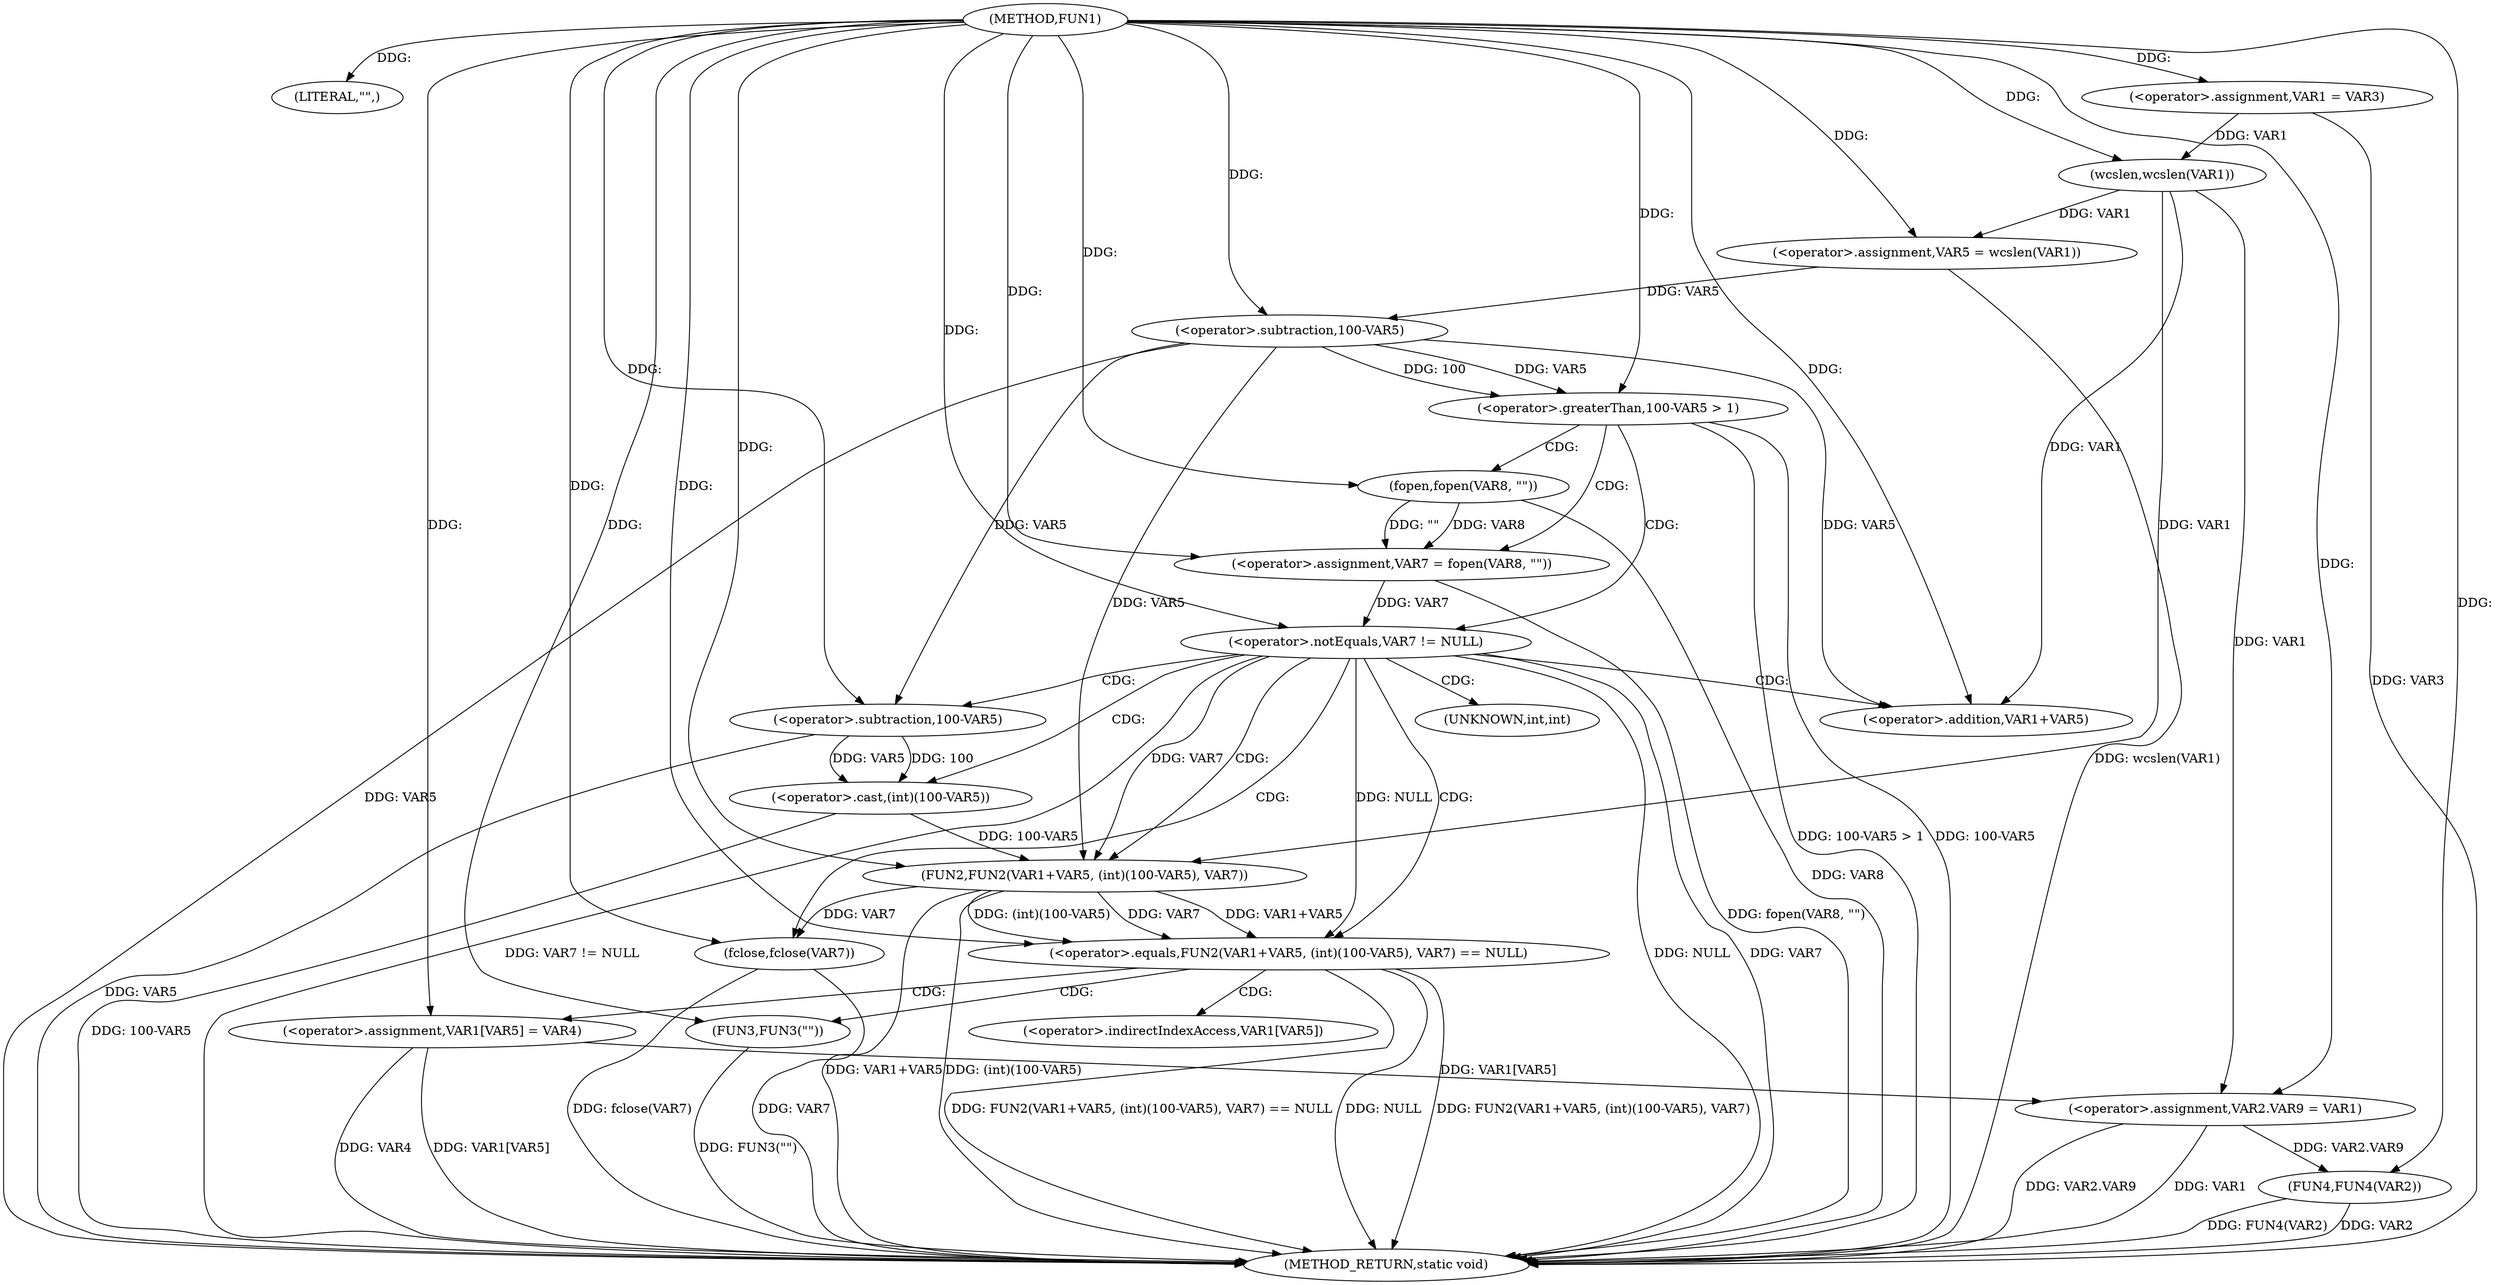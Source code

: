 digraph FUN1 {  
"1000100" [label = "(METHOD,FUN1)" ]
"1000162" [label = "(METHOD_RETURN,static void)" ]
"1000104" [label = "(LITERAL,\"\",)" ]
"1000105" [label = "(<operator>.assignment,VAR1 = VAR3)" ]
"1000110" [label = "(<operator>.assignment,VAR5 = wcslen(VAR1))" ]
"1000112" [label = "(wcslen,wcslen(VAR1))" ]
"1000116" [label = "(<operator>.greaterThan,100-VAR5 > 1)" ]
"1000117" [label = "(<operator>.subtraction,100-VAR5)" ]
"1000122" [label = "(<operator>.assignment,VAR7 = fopen(VAR8, \"\"))" ]
"1000124" [label = "(fopen,fopen(VAR8, \"\"))" ]
"1000128" [label = "(<operator>.notEquals,VAR7 != NULL)" ]
"1000133" [label = "(<operator>.equals,FUN2(VAR1+VAR5, (int)(100-VAR5), VAR7) == NULL)" ]
"1000134" [label = "(FUN2,FUN2(VAR1+VAR5, (int)(100-VAR5), VAR7))" ]
"1000135" [label = "(<operator>.addition,VAR1+VAR5)" ]
"1000138" [label = "(<operator>.cast,(int)(100-VAR5))" ]
"1000140" [label = "(<operator>.subtraction,100-VAR5)" ]
"1000146" [label = "(FUN3,FUN3(\"\"))" ]
"1000148" [label = "(<operator>.assignment,VAR1[VAR5] = VAR4)" ]
"1000153" [label = "(fclose,fclose(VAR7))" ]
"1000155" [label = "(<operator>.assignment,VAR2.VAR9 = VAR1)" ]
"1000160" [label = "(FUN4,FUN4(VAR2))" ]
"1000139" [label = "(UNKNOWN,int,int)" ]
"1000149" [label = "(<operator>.indirectIndexAccess,VAR1[VAR5])" ]
  "1000128" -> "1000162"  [ label = "DDG: NULL"] 
  "1000140" -> "1000162"  [ label = "DDG: VAR5"] 
  "1000124" -> "1000162"  [ label = "DDG: VAR8"] 
  "1000105" -> "1000162"  [ label = "DDG: VAR3"] 
  "1000160" -> "1000162"  [ label = "DDG: FUN4(VAR2)"] 
  "1000153" -> "1000162"  [ label = "DDG: fclose(VAR7)"] 
  "1000153" -> "1000162"  [ label = "DDG: VAR7"] 
  "1000117" -> "1000162"  [ label = "DDG: VAR5"] 
  "1000146" -> "1000162"  [ label = "DDG: FUN3(\"\")"] 
  "1000122" -> "1000162"  [ label = "DDG: fopen(VAR8, \"\")"] 
  "1000155" -> "1000162"  [ label = "DDG: VAR1"] 
  "1000116" -> "1000162"  [ label = "DDG: 100-VAR5"] 
  "1000138" -> "1000162"  [ label = "DDG: 100-VAR5"] 
  "1000148" -> "1000162"  [ label = "DDG: VAR4"] 
  "1000128" -> "1000162"  [ label = "DDG: VAR7"] 
  "1000133" -> "1000162"  [ label = "DDG: NULL"] 
  "1000133" -> "1000162"  [ label = "DDG: FUN2(VAR1+VAR5, (int)(100-VAR5), VAR7)"] 
  "1000148" -> "1000162"  [ label = "DDG: VAR1[VAR5]"] 
  "1000133" -> "1000162"  [ label = "DDG: FUN2(VAR1+VAR5, (int)(100-VAR5), VAR7) == NULL"] 
  "1000110" -> "1000162"  [ label = "DDG: wcslen(VAR1)"] 
  "1000134" -> "1000162"  [ label = "DDG: VAR1+VAR5"] 
  "1000134" -> "1000162"  [ label = "DDG: (int)(100-VAR5)"] 
  "1000128" -> "1000162"  [ label = "DDG: VAR7 != NULL"] 
  "1000155" -> "1000162"  [ label = "DDG: VAR2.VAR9"] 
  "1000160" -> "1000162"  [ label = "DDG: VAR2"] 
  "1000116" -> "1000162"  [ label = "DDG: 100-VAR5 > 1"] 
  "1000100" -> "1000104"  [ label = "DDG: "] 
  "1000100" -> "1000105"  [ label = "DDG: "] 
  "1000112" -> "1000110"  [ label = "DDG: VAR1"] 
  "1000100" -> "1000110"  [ label = "DDG: "] 
  "1000105" -> "1000112"  [ label = "DDG: VAR1"] 
  "1000100" -> "1000112"  [ label = "DDG: "] 
  "1000117" -> "1000116"  [ label = "DDG: 100"] 
  "1000117" -> "1000116"  [ label = "DDG: VAR5"] 
  "1000100" -> "1000117"  [ label = "DDG: "] 
  "1000110" -> "1000117"  [ label = "DDG: VAR5"] 
  "1000100" -> "1000116"  [ label = "DDG: "] 
  "1000124" -> "1000122"  [ label = "DDG: VAR8"] 
  "1000124" -> "1000122"  [ label = "DDG: \"\""] 
  "1000100" -> "1000122"  [ label = "DDG: "] 
  "1000100" -> "1000124"  [ label = "DDG: "] 
  "1000122" -> "1000128"  [ label = "DDG: VAR7"] 
  "1000100" -> "1000128"  [ label = "DDG: "] 
  "1000134" -> "1000133"  [ label = "DDG: VAR1+VAR5"] 
  "1000134" -> "1000133"  [ label = "DDG: (int)(100-VAR5)"] 
  "1000134" -> "1000133"  [ label = "DDG: VAR7"] 
  "1000112" -> "1000134"  [ label = "DDG: VAR1"] 
  "1000100" -> "1000134"  [ label = "DDG: "] 
  "1000117" -> "1000134"  [ label = "DDG: VAR5"] 
  "1000112" -> "1000135"  [ label = "DDG: VAR1"] 
  "1000100" -> "1000135"  [ label = "DDG: "] 
  "1000117" -> "1000135"  [ label = "DDG: VAR5"] 
  "1000138" -> "1000134"  [ label = "DDG: 100-VAR5"] 
  "1000140" -> "1000138"  [ label = "DDG: 100"] 
  "1000140" -> "1000138"  [ label = "DDG: VAR5"] 
  "1000100" -> "1000140"  [ label = "DDG: "] 
  "1000117" -> "1000140"  [ label = "DDG: VAR5"] 
  "1000128" -> "1000134"  [ label = "DDG: VAR7"] 
  "1000128" -> "1000133"  [ label = "DDG: NULL"] 
  "1000100" -> "1000133"  [ label = "DDG: "] 
  "1000100" -> "1000146"  [ label = "DDG: "] 
  "1000100" -> "1000148"  [ label = "DDG: "] 
  "1000134" -> "1000153"  [ label = "DDG: VAR7"] 
  "1000100" -> "1000153"  [ label = "DDG: "] 
  "1000148" -> "1000155"  [ label = "DDG: VAR1[VAR5]"] 
  "1000112" -> "1000155"  [ label = "DDG: VAR1"] 
  "1000100" -> "1000155"  [ label = "DDG: "] 
  "1000155" -> "1000160"  [ label = "DDG: VAR2.VAR9"] 
  "1000100" -> "1000160"  [ label = "DDG: "] 
  "1000116" -> "1000128"  [ label = "CDG: "] 
  "1000116" -> "1000124"  [ label = "CDG: "] 
  "1000116" -> "1000122"  [ label = "CDG: "] 
  "1000128" -> "1000153"  [ label = "CDG: "] 
  "1000128" -> "1000139"  [ label = "CDG: "] 
  "1000128" -> "1000135"  [ label = "CDG: "] 
  "1000128" -> "1000133"  [ label = "CDG: "] 
  "1000128" -> "1000140"  [ label = "CDG: "] 
  "1000128" -> "1000138"  [ label = "CDG: "] 
  "1000128" -> "1000134"  [ label = "CDG: "] 
  "1000133" -> "1000148"  [ label = "CDG: "] 
  "1000133" -> "1000146"  [ label = "CDG: "] 
  "1000133" -> "1000149"  [ label = "CDG: "] 
}
